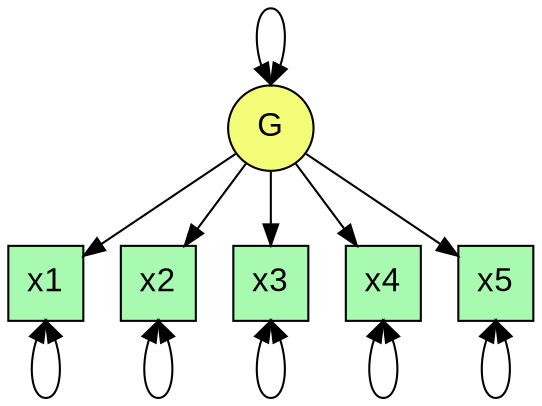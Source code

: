digraph "One Factor" {
	 node [style=filled, fontname="Arial", fontsize=16];
 	 /* Manifest Variables */
 	 { rank = max; x1; x2; x3; x4; x5 }
	 x1 [shape=square, fillcolor="#a9fab1", height=0.5, width=0.5];
	 x2 [shape=square, fillcolor="#a9fab1", height=0.5, width=0.5];
	 x3 [shape=square, fillcolor="#a9fab1", height=0.5, width=0.5];
	 x4 [shape=square, fillcolor="#a9fab1", height=0.5, width=0.5];
	 x5 [shape=square, fillcolor="#a9fab1", height=0.5, width=0.5];
/* Latent Variables */
	 G [shape=circle, fillcolor="#f4fd78"];
/* Paths */
	 G -> x1[dir=forward];
	 G -> x2[dir=forward];
	 G -> x3[dir=forward];
	 G -> x4[dir=forward];
	 G -> x5[dir=forward];
	 x1 -> x1[dir=both, headport=s, tailport=s];
	 x2 -> x2[dir=both, headport=s, tailport=s];
	 x3 -> x3[dir=both, headport=s, tailport=s];
	 x4 -> x4[dir=both, headport=s, tailport=s];
	 x5 -> x5[dir=both, headport=s, tailport=s];
	 G -> G[dir=both, headport=n, tailport=n];
}
